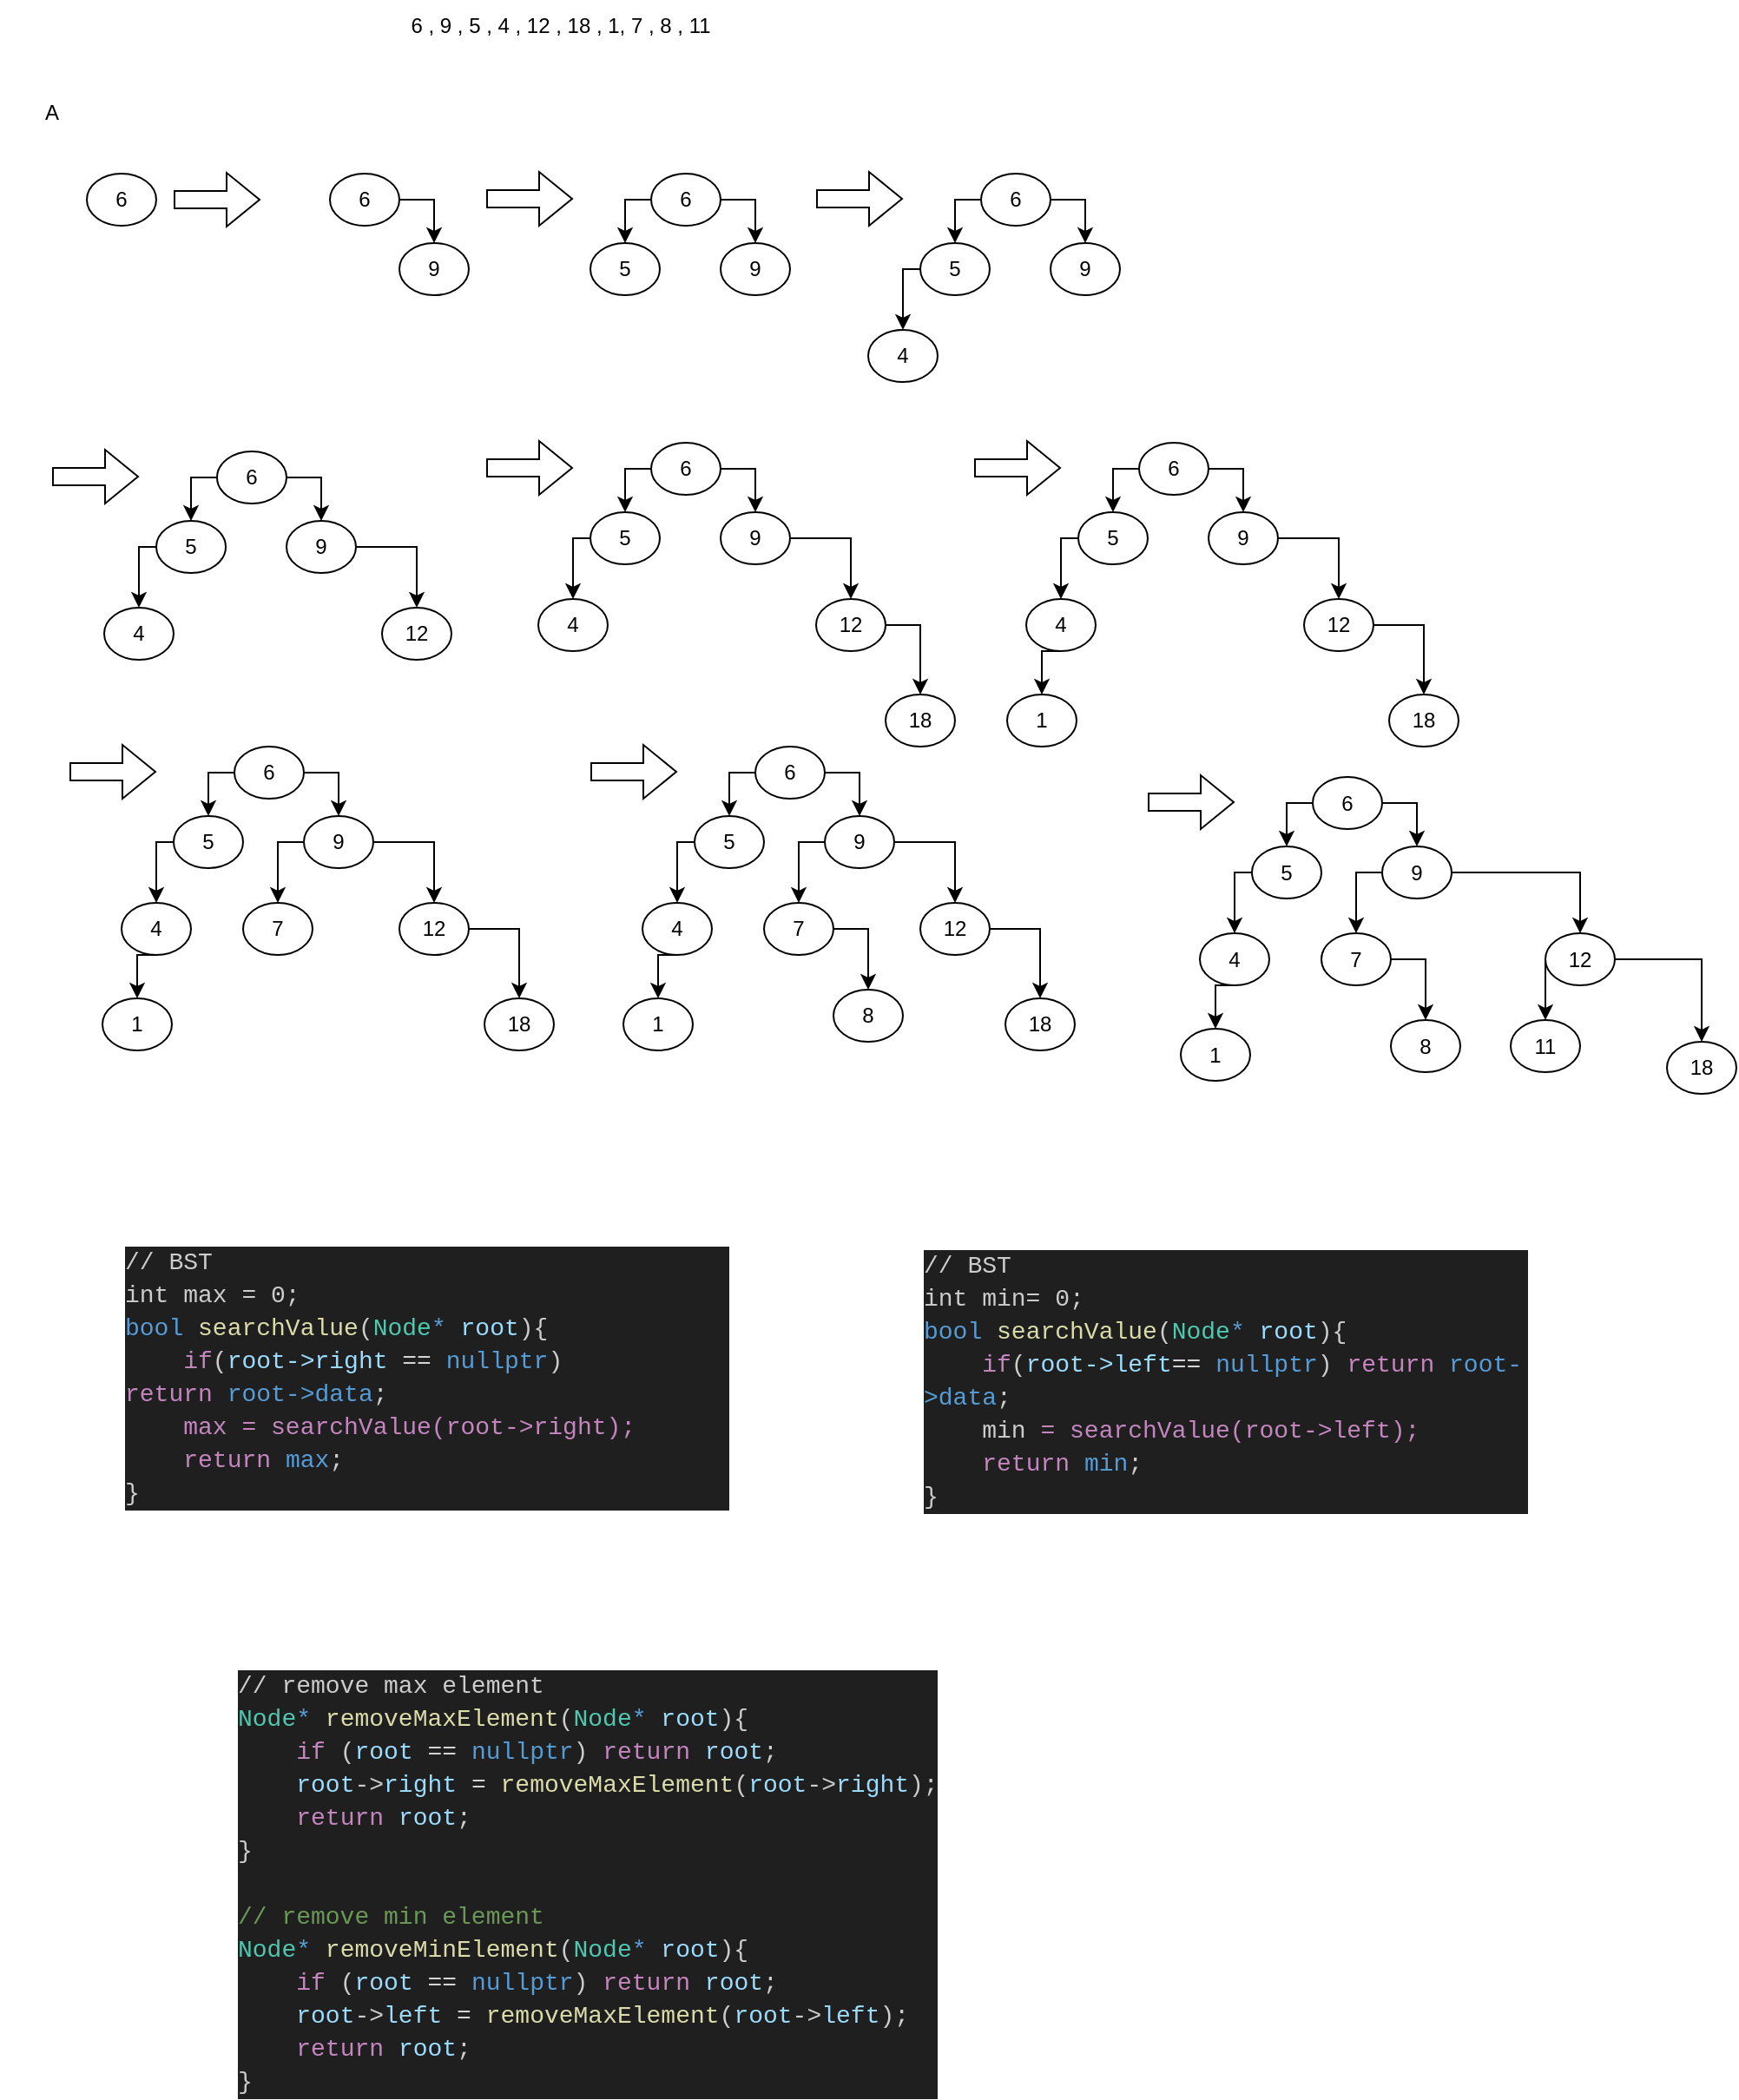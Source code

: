 <mxfile version="22.0.0" type="device">
  <diagram name="Trang-1" id="ZPdU82tGEfJm2v0xorDK">
    <mxGraphModel dx="1468" dy="926" grid="1" gridSize="10" guides="1" tooltips="1" connect="1" arrows="1" fold="1" page="1" pageScale="1" pageWidth="827" pageHeight="1169" math="0" shadow="0">
      <root>
        <mxCell id="0" />
        <mxCell id="1" parent="0" />
        <mxCell id="BXSqrhUL6-4AqQqkL2Um-70" value="6 , 9 , 5 , 4 , 12 , 18 , 1, 7 , 8 , 11" style="text;html=1;strokeColor=none;fillColor=none;align=center;verticalAlign=middle;whiteSpace=wrap;rounded=0;" vertex="1" parent="1">
          <mxGeometry x="128" y="60" width="390" height="30" as="geometry" />
        </mxCell>
        <mxCell id="BXSqrhUL6-4AqQqkL2Um-72" value="6" style="ellipse;whiteSpace=wrap;html=1;" vertex="1" parent="1">
          <mxGeometry x="50" y="160" width="40" height="30" as="geometry" />
        </mxCell>
        <mxCell id="BXSqrhUL6-4AqQqkL2Um-73" value="" style="shape=flexArrow;endArrow=classic;html=1;rounded=0;" edge="1" parent="1">
          <mxGeometry width="50" height="50" relative="1" as="geometry">
            <mxPoint x="100" y="175" as="sourcePoint" />
            <mxPoint x="150" y="175" as="targetPoint" />
          </mxGeometry>
        </mxCell>
        <mxCell id="BXSqrhUL6-4AqQqkL2Um-76" style="edgeStyle=orthogonalEdgeStyle;rounded=0;orthogonalLoop=1;jettySize=auto;html=1;exitX=1;exitY=0.5;exitDx=0;exitDy=0;entryX=0.5;entryY=0;entryDx=0;entryDy=0;" edge="1" parent="1" source="BXSqrhUL6-4AqQqkL2Um-74" target="BXSqrhUL6-4AqQqkL2Um-75">
          <mxGeometry relative="1" as="geometry" />
        </mxCell>
        <mxCell id="BXSqrhUL6-4AqQqkL2Um-74" value="6" style="ellipse;whiteSpace=wrap;html=1;" vertex="1" parent="1">
          <mxGeometry x="190" y="160" width="40" height="30" as="geometry" />
        </mxCell>
        <mxCell id="BXSqrhUL6-4AqQqkL2Um-75" value="9" style="ellipse;whiteSpace=wrap;html=1;" vertex="1" parent="1">
          <mxGeometry x="230" y="200" width="40" height="30" as="geometry" />
        </mxCell>
        <mxCell id="BXSqrhUL6-4AqQqkL2Um-80" style="edgeStyle=orthogonalEdgeStyle;rounded=0;orthogonalLoop=1;jettySize=auto;html=1;exitX=1;exitY=0.5;exitDx=0;exitDy=0;entryX=0.5;entryY=0;entryDx=0;entryDy=0;" edge="1" parent="1" source="BXSqrhUL6-4AqQqkL2Um-81" target="BXSqrhUL6-4AqQqkL2Um-82">
          <mxGeometry relative="1" as="geometry" />
        </mxCell>
        <mxCell id="BXSqrhUL6-4AqQqkL2Um-84" style="edgeStyle=orthogonalEdgeStyle;rounded=0;orthogonalLoop=1;jettySize=auto;html=1;exitX=0;exitY=0.5;exitDx=0;exitDy=0;entryX=0.5;entryY=0;entryDx=0;entryDy=0;" edge="1" parent="1" source="BXSqrhUL6-4AqQqkL2Um-81" target="BXSqrhUL6-4AqQqkL2Um-83">
          <mxGeometry relative="1" as="geometry" />
        </mxCell>
        <mxCell id="BXSqrhUL6-4AqQqkL2Um-81" value="6" style="ellipse;whiteSpace=wrap;html=1;" vertex="1" parent="1">
          <mxGeometry x="375" y="160" width="40" height="30" as="geometry" />
        </mxCell>
        <mxCell id="BXSqrhUL6-4AqQqkL2Um-82" value="9" style="ellipse;whiteSpace=wrap;html=1;" vertex="1" parent="1">
          <mxGeometry x="415" y="200" width="40" height="30" as="geometry" />
        </mxCell>
        <mxCell id="BXSqrhUL6-4AqQqkL2Um-83" value="5" style="ellipse;whiteSpace=wrap;html=1;" vertex="1" parent="1">
          <mxGeometry x="340" y="200" width="40" height="30" as="geometry" />
        </mxCell>
        <mxCell id="BXSqrhUL6-4AqQqkL2Um-85" value="" style="shape=flexArrow;endArrow=classic;html=1;rounded=0;" edge="1" parent="1">
          <mxGeometry width="50" height="50" relative="1" as="geometry">
            <mxPoint x="280" y="174.5" as="sourcePoint" />
            <mxPoint x="330" y="174.5" as="targetPoint" />
          </mxGeometry>
        </mxCell>
        <mxCell id="BXSqrhUL6-4AqQqkL2Um-86" style="edgeStyle=orthogonalEdgeStyle;rounded=0;orthogonalLoop=1;jettySize=auto;html=1;exitX=1;exitY=0.5;exitDx=0;exitDy=0;entryX=0.5;entryY=0;entryDx=0;entryDy=0;" edge="1" parent="1" source="BXSqrhUL6-4AqQqkL2Um-88" target="BXSqrhUL6-4AqQqkL2Um-89">
          <mxGeometry relative="1" as="geometry" />
        </mxCell>
        <mxCell id="BXSqrhUL6-4AqQqkL2Um-87" style="edgeStyle=orthogonalEdgeStyle;rounded=0;orthogonalLoop=1;jettySize=auto;html=1;exitX=0;exitY=0.5;exitDx=0;exitDy=0;entryX=0.5;entryY=0;entryDx=0;entryDy=0;" edge="1" parent="1" source="BXSqrhUL6-4AqQqkL2Um-88" target="BXSqrhUL6-4AqQqkL2Um-90">
          <mxGeometry relative="1" as="geometry" />
        </mxCell>
        <mxCell id="BXSqrhUL6-4AqQqkL2Um-88" value="6" style="ellipse;whiteSpace=wrap;html=1;" vertex="1" parent="1">
          <mxGeometry x="565" y="160" width="40" height="30" as="geometry" />
        </mxCell>
        <mxCell id="BXSqrhUL6-4AqQqkL2Um-89" value="9" style="ellipse;whiteSpace=wrap;html=1;" vertex="1" parent="1">
          <mxGeometry x="605" y="200" width="40" height="30" as="geometry" />
        </mxCell>
        <mxCell id="BXSqrhUL6-4AqQqkL2Um-92" style="edgeStyle=orthogonalEdgeStyle;rounded=0;orthogonalLoop=1;jettySize=auto;html=1;exitX=0;exitY=0.5;exitDx=0;exitDy=0;entryX=0.5;entryY=0;entryDx=0;entryDy=0;" edge="1" parent="1" source="BXSqrhUL6-4AqQqkL2Um-90" target="BXSqrhUL6-4AqQqkL2Um-91">
          <mxGeometry relative="1" as="geometry" />
        </mxCell>
        <mxCell id="BXSqrhUL6-4AqQqkL2Um-90" value="5" style="ellipse;whiteSpace=wrap;html=1;" vertex="1" parent="1">
          <mxGeometry x="530" y="200" width="40" height="30" as="geometry" />
        </mxCell>
        <mxCell id="BXSqrhUL6-4AqQqkL2Um-91" value="4" style="ellipse;whiteSpace=wrap;html=1;" vertex="1" parent="1">
          <mxGeometry x="500" y="250" width="40" height="30" as="geometry" />
        </mxCell>
        <mxCell id="BXSqrhUL6-4AqQqkL2Um-93" value="" style="shape=flexArrow;endArrow=classic;html=1;rounded=0;" edge="1" parent="1">
          <mxGeometry width="50" height="50" relative="1" as="geometry">
            <mxPoint x="470" y="174.5" as="sourcePoint" />
            <mxPoint x="520" y="174.5" as="targetPoint" />
          </mxGeometry>
        </mxCell>
        <mxCell id="BXSqrhUL6-4AqQqkL2Um-94" style="edgeStyle=orthogonalEdgeStyle;rounded=0;orthogonalLoop=1;jettySize=auto;html=1;exitX=1;exitY=0.5;exitDx=0;exitDy=0;entryX=0.5;entryY=0;entryDx=0;entryDy=0;" edge="1" parent="1" source="BXSqrhUL6-4AqQqkL2Um-96" target="BXSqrhUL6-4AqQqkL2Um-97">
          <mxGeometry relative="1" as="geometry" />
        </mxCell>
        <mxCell id="BXSqrhUL6-4AqQqkL2Um-95" style="edgeStyle=orthogonalEdgeStyle;rounded=0;orthogonalLoop=1;jettySize=auto;html=1;exitX=0;exitY=0.5;exitDx=0;exitDy=0;entryX=0.5;entryY=0;entryDx=0;entryDy=0;" edge="1" parent="1" source="BXSqrhUL6-4AqQqkL2Um-96" target="BXSqrhUL6-4AqQqkL2Um-99">
          <mxGeometry relative="1" as="geometry" />
        </mxCell>
        <mxCell id="BXSqrhUL6-4AqQqkL2Um-96" value="6" style="ellipse;whiteSpace=wrap;html=1;" vertex="1" parent="1">
          <mxGeometry x="125" y="320" width="40" height="30" as="geometry" />
        </mxCell>
        <mxCell id="BXSqrhUL6-4AqQqkL2Um-103" style="edgeStyle=orthogonalEdgeStyle;rounded=0;orthogonalLoop=1;jettySize=auto;html=1;exitX=1;exitY=0.5;exitDx=0;exitDy=0;entryX=0.5;entryY=0;entryDx=0;entryDy=0;" edge="1" parent="1" source="BXSqrhUL6-4AqQqkL2Um-97" target="BXSqrhUL6-4AqQqkL2Um-102">
          <mxGeometry relative="1" as="geometry" />
        </mxCell>
        <mxCell id="BXSqrhUL6-4AqQqkL2Um-97" value="9" style="ellipse;whiteSpace=wrap;html=1;" vertex="1" parent="1">
          <mxGeometry x="165" y="360" width="40" height="30" as="geometry" />
        </mxCell>
        <mxCell id="BXSqrhUL6-4AqQqkL2Um-98" style="edgeStyle=orthogonalEdgeStyle;rounded=0;orthogonalLoop=1;jettySize=auto;html=1;exitX=0;exitY=0.5;exitDx=0;exitDy=0;entryX=0.5;entryY=0;entryDx=0;entryDy=0;" edge="1" parent="1" source="BXSqrhUL6-4AqQqkL2Um-99" target="BXSqrhUL6-4AqQqkL2Um-100">
          <mxGeometry relative="1" as="geometry" />
        </mxCell>
        <mxCell id="BXSqrhUL6-4AqQqkL2Um-99" value="5" style="ellipse;whiteSpace=wrap;html=1;" vertex="1" parent="1">
          <mxGeometry x="90" y="360" width="40" height="30" as="geometry" />
        </mxCell>
        <mxCell id="BXSqrhUL6-4AqQqkL2Um-100" value="4" style="ellipse;whiteSpace=wrap;html=1;" vertex="1" parent="1">
          <mxGeometry x="60" y="410" width="40" height="30" as="geometry" />
        </mxCell>
        <mxCell id="BXSqrhUL6-4AqQqkL2Um-101" value="" style="shape=flexArrow;endArrow=classic;html=1;rounded=0;" edge="1" parent="1">
          <mxGeometry width="50" height="50" relative="1" as="geometry">
            <mxPoint x="30" y="334.5" as="sourcePoint" />
            <mxPoint x="80" y="334.5" as="targetPoint" />
          </mxGeometry>
        </mxCell>
        <mxCell id="BXSqrhUL6-4AqQqkL2Um-102" value="12" style="ellipse;whiteSpace=wrap;html=1;" vertex="1" parent="1">
          <mxGeometry x="220" y="410" width="40" height="30" as="geometry" />
        </mxCell>
        <mxCell id="BXSqrhUL6-4AqQqkL2Um-105" style="edgeStyle=orthogonalEdgeStyle;rounded=0;orthogonalLoop=1;jettySize=auto;html=1;exitX=1;exitY=0.5;exitDx=0;exitDy=0;entryX=0.5;entryY=0;entryDx=0;entryDy=0;" edge="1" parent="1" source="BXSqrhUL6-4AqQqkL2Um-107" target="BXSqrhUL6-4AqQqkL2Um-109">
          <mxGeometry relative="1" as="geometry" />
        </mxCell>
        <mxCell id="BXSqrhUL6-4AqQqkL2Um-106" style="edgeStyle=orthogonalEdgeStyle;rounded=0;orthogonalLoop=1;jettySize=auto;html=1;exitX=0;exitY=0.5;exitDx=0;exitDy=0;entryX=0.5;entryY=0;entryDx=0;entryDy=0;" edge="1" parent="1" source="BXSqrhUL6-4AqQqkL2Um-107" target="BXSqrhUL6-4AqQqkL2Um-111">
          <mxGeometry relative="1" as="geometry" />
        </mxCell>
        <mxCell id="BXSqrhUL6-4AqQqkL2Um-107" value="6" style="ellipse;whiteSpace=wrap;html=1;" vertex="1" parent="1">
          <mxGeometry x="375" y="315" width="40" height="30" as="geometry" />
        </mxCell>
        <mxCell id="BXSqrhUL6-4AqQqkL2Um-108" style="edgeStyle=orthogonalEdgeStyle;rounded=0;orthogonalLoop=1;jettySize=auto;html=1;exitX=1;exitY=0.5;exitDx=0;exitDy=0;entryX=0.5;entryY=0;entryDx=0;entryDy=0;" edge="1" parent="1" source="BXSqrhUL6-4AqQqkL2Um-109" target="BXSqrhUL6-4AqQqkL2Um-114">
          <mxGeometry relative="1" as="geometry" />
        </mxCell>
        <mxCell id="BXSqrhUL6-4AqQqkL2Um-109" value="9" style="ellipse;whiteSpace=wrap;html=1;" vertex="1" parent="1">
          <mxGeometry x="415" y="355" width="40" height="30" as="geometry" />
        </mxCell>
        <mxCell id="BXSqrhUL6-4AqQqkL2Um-110" style="edgeStyle=orthogonalEdgeStyle;rounded=0;orthogonalLoop=1;jettySize=auto;html=1;exitX=0;exitY=0.5;exitDx=0;exitDy=0;entryX=0.5;entryY=0;entryDx=0;entryDy=0;" edge="1" parent="1" source="BXSqrhUL6-4AqQqkL2Um-111" target="BXSqrhUL6-4AqQqkL2Um-112">
          <mxGeometry relative="1" as="geometry" />
        </mxCell>
        <mxCell id="BXSqrhUL6-4AqQqkL2Um-111" value="5" style="ellipse;whiteSpace=wrap;html=1;" vertex="1" parent="1">
          <mxGeometry x="340" y="355" width="40" height="30" as="geometry" />
        </mxCell>
        <mxCell id="BXSqrhUL6-4AqQqkL2Um-112" value="4" style="ellipse;whiteSpace=wrap;html=1;" vertex="1" parent="1">
          <mxGeometry x="310" y="405" width="40" height="30" as="geometry" />
        </mxCell>
        <mxCell id="BXSqrhUL6-4AqQqkL2Um-113" value="" style="shape=flexArrow;endArrow=classic;html=1;rounded=0;" edge="1" parent="1">
          <mxGeometry width="50" height="50" relative="1" as="geometry">
            <mxPoint x="280" y="329.5" as="sourcePoint" />
            <mxPoint x="330" y="329.5" as="targetPoint" />
          </mxGeometry>
        </mxCell>
        <mxCell id="BXSqrhUL6-4AqQqkL2Um-116" style="edgeStyle=orthogonalEdgeStyle;rounded=0;orthogonalLoop=1;jettySize=auto;html=1;exitX=1;exitY=0.5;exitDx=0;exitDy=0;entryX=0.5;entryY=0;entryDx=0;entryDy=0;" edge="1" parent="1" source="BXSqrhUL6-4AqQqkL2Um-114" target="BXSqrhUL6-4AqQqkL2Um-115">
          <mxGeometry relative="1" as="geometry" />
        </mxCell>
        <mxCell id="BXSqrhUL6-4AqQqkL2Um-114" value="12" style="ellipse;whiteSpace=wrap;html=1;" vertex="1" parent="1">
          <mxGeometry x="470" y="405" width="40" height="30" as="geometry" />
        </mxCell>
        <mxCell id="BXSqrhUL6-4AqQqkL2Um-115" value="18" style="ellipse;whiteSpace=wrap;html=1;" vertex="1" parent="1">
          <mxGeometry x="510" y="460" width="40" height="30" as="geometry" />
        </mxCell>
        <mxCell id="BXSqrhUL6-4AqQqkL2Um-117" style="edgeStyle=orthogonalEdgeStyle;rounded=0;orthogonalLoop=1;jettySize=auto;html=1;exitX=1;exitY=0.5;exitDx=0;exitDy=0;entryX=0.5;entryY=0;entryDx=0;entryDy=0;" edge="1" parent="1" source="BXSqrhUL6-4AqQqkL2Um-119" target="BXSqrhUL6-4AqQqkL2Um-121">
          <mxGeometry relative="1" as="geometry" />
        </mxCell>
        <mxCell id="BXSqrhUL6-4AqQqkL2Um-118" style="edgeStyle=orthogonalEdgeStyle;rounded=0;orthogonalLoop=1;jettySize=auto;html=1;exitX=0;exitY=0.5;exitDx=0;exitDy=0;entryX=0.5;entryY=0;entryDx=0;entryDy=0;" edge="1" parent="1" source="BXSqrhUL6-4AqQqkL2Um-119" target="BXSqrhUL6-4AqQqkL2Um-123">
          <mxGeometry relative="1" as="geometry" />
        </mxCell>
        <mxCell id="BXSqrhUL6-4AqQqkL2Um-119" value="6" style="ellipse;whiteSpace=wrap;html=1;" vertex="1" parent="1">
          <mxGeometry x="656" y="315" width="40" height="30" as="geometry" />
        </mxCell>
        <mxCell id="BXSqrhUL6-4AqQqkL2Um-120" style="edgeStyle=orthogonalEdgeStyle;rounded=0;orthogonalLoop=1;jettySize=auto;html=1;exitX=1;exitY=0.5;exitDx=0;exitDy=0;entryX=0.5;entryY=0;entryDx=0;entryDy=0;" edge="1" parent="1" source="BXSqrhUL6-4AqQqkL2Um-121" target="BXSqrhUL6-4AqQqkL2Um-127">
          <mxGeometry relative="1" as="geometry" />
        </mxCell>
        <mxCell id="BXSqrhUL6-4AqQqkL2Um-121" value="9" style="ellipse;whiteSpace=wrap;html=1;" vertex="1" parent="1">
          <mxGeometry x="696" y="355" width="40" height="30" as="geometry" />
        </mxCell>
        <mxCell id="BXSqrhUL6-4AqQqkL2Um-122" style="edgeStyle=orthogonalEdgeStyle;rounded=0;orthogonalLoop=1;jettySize=auto;html=1;exitX=0;exitY=0.5;exitDx=0;exitDy=0;entryX=0.5;entryY=0;entryDx=0;entryDy=0;" edge="1" parent="1" source="BXSqrhUL6-4AqQqkL2Um-123" target="BXSqrhUL6-4AqQqkL2Um-124">
          <mxGeometry relative="1" as="geometry" />
        </mxCell>
        <mxCell id="BXSqrhUL6-4AqQqkL2Um-123" value="5" style="ellipse;whiteSpace=wrap;html=1;" vertex="1" parent="1">
          <mxGeometry x="621" y="355" width="40" height="30" as="geometry" />
        </mxCell>
        <mxCell id="BXSqrhUL6-4AqQqkL2Um-130" style="edgeStyle=orthogonalEdgeStyle;rounded=0;orthogonalLoop=1;jettySize=auto;html=1;exitX=0.5;exitY=1;exitDx=0;exitDy=0;entryX=0.5;entryY=0;entryDx=0;entryDy=0;" edge="1" parent="1" source="BXSqrhUL6-4AqQqkL2Um-124" target="BXSqrhUL6-4AqQqkL2Um-129">
          <mxGeometry relative="1" as="geometry" />
        </mxCell>
        <mxCell id="BXSqrhUL6-4AqQqkL2Um-124" value="4" style="ellipse;whiteSpace=wrap;html=1;" vertex="1" parent="1">
          <mxGeometry x="591" y="405" width="40" height="30" as="geometry" />
        </mxCell>
        <mxCell id="BXSqrhUL6-4AqQqkL2Um-125" value="" style="shape=flexArrow;endArrow=classic;html=1;rounded=0;" edge="1" parent="1">
          <mxGeometry width="50" height="50" relative="1" as="geometry">
            <mxPoint x="561" y="329.5" as="sourcePoint" />
            <mxPoint x="611" y="329.5" as="targetPoint" />
          </mxGeometry>
        </mxCell>
        <mxCell id="BXSqrhUL6-4AqQqkL2Um-126" style="edgeStyle=orthogonalEdgeStyle;rounded=0;orthogonalLoop=1;jettySize=auto;html=1;exitX=1;exitY=0.5;exitDx=0;exitDy=0;entryX=0.5;entryY=0;entryDx=0;entryDy=0;" edge="1" parent="1" source="BXSqrhUL6-4AqQqkL2Um-127" target="BXSqrhUL6-4AqQqkL2Um-128">
          <mxGeometry relative="1" as="geometry" />
        </mxCell>
        <mxCell id="BXSqrhUL6-4AqQqkL2Um-127" value="12" style="ellipse;whiteSpace=wrap;html=1;" vertex="1" parent="1">
          <mxGeometry x="751" y="405" width="40" height="30" as="geometry" />
        </mxCell>
        <mxCell id="BXSqrhUL6-4AqQqkL2Um-128" value="18" style="ellipse;whiteSpace=wrap;html=1;" vertex="1" parent="1">
          <mxGeometry x="800" y="460" width="40" height="30" as="geometry" />
        </mxCell>
        <mxCell id="BXSqrhUL6-4AqQqkL2Um-129" value="1" style="ellipse;whiteSpace=wrap;html=1;" vertex="1" parent="1">
          <mxGeometry x="580" y="460" width="40" height="30" as="geometry" />
        </mxCell>
        <mxCell id="BXSqrhUL6-4AqQqkL2Um-131" style="edgeStyle=orthogonalEdgeStyle;rounded=0;orthogonalLoop=1;jettySize=auto;html=1;exitX=1;exitY=0.5;exitDx=0;exitDy=0;entryX=0.5;entryY=0;entryDx=0;entryDy=0;" edge="1" parent="1" source="BXSqrhUL6-4AqQqkL2Um-133" target="BXSqrhUL6-4AqQqkL2Um-135">
          <mxGeometry relative="1" as="geometry" />
        </mxCell>
        <mxCell id="BXSqrhUL6-4AqQqkL2Um-132" style="edgeStyle=orthogonalEdgeStyle;rounded=0;orthogonalLoop=1;jettySize=auto;html=1;exitX=0;exitY=0.5;exitDx=0;exitDy=0;entryX=0.5;entryY=0;entryDx=0;entryDy=0;" edge="1" parent="1" source="BXSqrhUL6-4AqQqkL2Um-133" target="BXSqrhUL6-4AqQqkL2Um-137">
          <mxGeometry relative="1" as="geometry" />
        </mxCell>
        <mxCell id="BXSqrhUL6-4AqQqkL2Um-133" value="6" style="ellipse;whiteSpace=wrap;html=1;" vertex="1" parent="1">
          <mxGeometry x="135" y="490" width="40" height="30" as="geometry" />
        </mxCell>
        <mxCell id="BXSqrhUL6-4AqQqkL2Um-134" style="edgeStyle=orthogonalEdgeStyle;rounded=0;orthogonalLoop=1;jettySize=auto;html=1;exitX=1;exitY=0.5;exitDx=0;exitDy=0;entryX=0.5;entryY=0;entryDx=0;entryDy=0;" edge="1" parent="1" source="BXSqrhUL6-4AqQqkL2Um-135" target="BXSqrhUL6-4AqQqkL2Um-142">
          <mxGeometry relative="1" as="geometry" />
        </mxCell>
        <mxCell id="BXSqrhUL6-4AqQqkL2Um-146" style="edgeStyle=orthogonalEdgeStyle;rounded=0;orthogonalLoop=1;jettySize=auto;html=1;exitX=0;exitY=0.5;exitDx=0;exitDy=0;entryX=0.5;entryY=0;entryDx=0;entryDy=0;" edge="1" parent="1" source="BXSqrhUL6-4AqQqkL2Um-135" target="BXSqrhUL6-4AqQqkL2Um-145">
          <mxGeometry relative="1" as="geometry" />
        </mxCell>
        <mxCell id="BXSqrhUL6-4AqQqkL2Um-135" value="9" style="ellipse;whiteSpace=wrap;html=1;" vertex="1" parent="1">
          <mxGeometry x="175" y="530" width="40" height="30" as="geometry" />
        </mxCell>
        <mxCell id="BXSqrhUL6-4AqQqkL2Um-136" style="edgeStyle=orthogonalEdgeStyle;rounded=0;orthogonalLoop=1;jettySize=auto;html=1;exitX=0;exitY=0.5;exitDx=0;exitDy=0;entryX=0.5;entryY=0;entryDx=0;entryDy=0;" edge="1" parent="1" source="BXSqrhUL6-4AqQqkL2Um-137" target="BXSqrhUL6-4AqQqkL2Um-139">
          <mxGeometry relative="1" as="geometry" />
        </mxCell>
        <mxCell id="BXSqrhUL6-4AqQqkL2Um-137" value="5" style="ellipse;whiteSpace=wrap;html=1;" vertex="1" parent="1">
          <mxGeometry x="100" y="530" width="40" height="30" as="geometry" />
        </mxCell>
        <mxCell id="BXSqrhUL6-4AqQqkL2Um-138" style="edgeStyle=orthogonalEdgeStyle;rounded=0;orthogonalLoop=1;jettySize=auto;html=1;exitX=0.5;exitY=1;exitDx=0;exitDy=0;entryX=0.5;entryY=0;entryDx=0;entryDy=0;" edge="1" parent="1" source="BXSqrhUL6-4AqQqkL2Um-139" target="BXSqrhUL6-4AqQqkL2Um-144">
          <mxGeometry relative="1" as="geometry" />
        </mxCell>
        <mxCell id="BXSqrhUL6-4AqQqkL2Um-139" value="4" style="ellipse;whiteSpace=wrap;html=1;" vertex="1" parent="1">
          <mxGeometry x="70" y="580" width="40" height="30" as="geometry" />
        </mxCell>
        <mxCell id="BXSqrhUL6-4AqQqkL2Um-140" value="" style="shape=flexArrow;endArrow=classic;html=1;rounded=0;" edge="1" parent="1">
          <mxGeometry width="50" height="50" relative="1" as="geometry">
            <mxPoint x="40" y="504.5" as="sourcePoint" />
            <mxPoint x="90" y="504.5" as="targetPoint" />
          </mxGeometry>
        </mxCell>
        <mxCell id="BXSqrhUL6-4AqQqkL2Um-141" style="edgeStyle=orthogonalEdgeStyle;rounded=0;orthogonalLoop=1;jettySize=auto;html=1;exitX=1;exitY=0.5;exitDx=0;exitDy=0;entryX=0.5;entryY=0;entryDx=0;entryDy=0;" edge="1" parent="1" source="BXSqrhUL6-4AqQqkL2Um-142" target="BXSqrhUL6-4AqQqkL2Um-143">
          <mxGeometry relative="1" as="geometry" />
        </mxCell>
        <mxCell id="BXSqrhUL6-4AqQqkL2Um-142" value="12" style="ellipse;whiteSpace=wrap;html=1;" vertex="1" parent="1">
          <mxGeometry x="230" y="580" width="40" height="30" as="geometry" />
        </mxCell>
        <mxCell id="BXSqrhUL6-4AqQqkL2Um-143" value="18" style="ellipse;whiteSpace=wrap;html=1;" vertex="1" parent="1">
          <mxGeometry x="279" y="635" width="40" height="30" as="geometry" />
        </mxCell>
        <mxCell id="BXSqrhUL6-4AqQqkL2Um-144" value="1" style="ellipse;whiteSpace=wrap;html=1;" vertex="1" parent="1">
          <mxGeometry x="59" y="635" width="40" height="30" as="geometry" />
        </mxCell>
        <mxCell id="BXSqrhUL6-4AqQqkL2Um-145" value="7" style="ellipse;whiteSpace=wrap;html=1;" vertex="1" parent="1">
          <mxGeometry x="140" y="580" width="40" height="30" as="geometry" />
        </mxCell>
        <mxCell id="BXSqrhUL6-4AqQqkL2Um-147" style="edgeStyle=orthogonalEdgeStyle;rounded=0;orthogonalLoop=1;jettySize=auto;html=1;exitX=1;exitY=0.5;exitDx=0;exitDy=0;entryX=0.5;entryY=0;entryDx=0;entryDy=0;" edge="1" parent="1" source="BXSqrhUL6-4AqQqkL2Um-149" target="BXSqrhUL6-4AqQqkL2Um-152">
          <mxGeometry relative="1" as="geometry" />
        </mxCell>
        <mxCell id="BXSqrhUL6-4AqQqkL2Um-148" style="edgeStyle=orthogonalEdgeStyle;rounded=0;orthogonalLoop=1;jettySize=auto;html=1;exitX=0;exitY=0.5;exitDx=0;exitDy=0;entryX=0.5;entryY=0;entryDx=0;entryDy=0;" edge="1" parent="1" source="BXSqrhUL6-4AqQqkL2Um-149" target="BXSqrhUL6-4AqQqkL2Um-154">
          <mxGeometry relative="1" as="geometry" />
        </mxCell>
        <mxCell id="BXSqrhUL6-4AqQqkL2Um-149" value="6" style="ellipse;whiteSpace=wrap;html=1;" vertex="1" parent="1">
          <mxGeometry x="435" y="490" width="40" height="30" as="geometry" />
        </mxCell>
        <mxCell id="BXSqrhUL6-4AqQqkL2Um-150" style="edgeStyle=orthogonalEdgeStyle;rounded=0;orthogonalLoop=1;jettySize=auto;html=1;exitX=1;exitY=0.5;exitDx=0;exitDy=0;entryX=0.5;entryY=0;entryDx=0;entryDy=0;" edge="1" parent="1" source="BXSqrhUL6-4AqQqkL2Um-152" target="BXSqrhUL6-4AqQqkL2Um-159">
          <mxGeometry relative="1" as="geometry" />
        </mxCell>
        <mxCell id="BXSqrhUL6-4AqQqkL2Um-151" style="edgeStyle=orthogonalEdgeStyle;rounded=0;orthogonalLoop=1;jettySize=auto;html=1;exitX=0;exitY=0.5;exitDx=0;exitDy=0;entryX=0.5;entryY=0;entryDx=0;entryDy=0;" edge="1" parent="1" source="BXSqrhUL6-4AqQqkL2Um-152" target="BXSqrhUL6-4AqQqkL2Um-162">
          <mxGeometry relative="1" as="geometry" />
        </mxCell>
        <mxCell id="BXSqrhUL6-4AqQqkL2Um-152" value="9" style="ellipse;whiteSpace=wrap;html=1;" vertex="1" parent="1">
          <mxGeometry x="475" y="530" width="40" height="30" as="geometry" />
        </mxCell>
        <mxCell id="BXSqrhUL6-4AqQqkL2Um-153" style="edgeStyle=orthogonalEdgeStyle;rounded=0;orthogonalLoop=1;jettySize=auto;html=1;exitX=0;exitY=0.5;exitDx=0;exitDy=0;entryX=0.5;entryY=0;entryDx=0;entryDy=0;" edge="1" parent="1" source="BXSqrhUL6-4AqQqkL2Um-154" target="BXSqrhUL6-4AqQqkL2Um-156">
          <mxGeometry relative="1" as="geometry" />
        </mxCell>
        <mxCell id="BXSqrhUL6-4AqQqkL2Um-154" value="5" style="ellipse;whiteSpace=wrap;html=1;" vertex="1" parent="1">
          <mxGeometry x="400" y="530" width="40" height="30" as="geometry" />
        </mxCell>
        <mxCell id="BXSqrhUL6-4AqQqkL2Um-155" style="edgeStyle=orthogonalEdgeStyle;rounded=0;orthogonalLoop=1;jettySize=auto;html=1;exitX=0.5;exitY=1;exitDx=0;exitDy=0;entryX=0.5;entryY=0;entryDx=0;entryDy=0;" edge="1" parent="1" source="BXSqrhUL6-4AqQqkL2Um-156" target="BXSqrhUL6-4AqQqkL2Um-161">
          <mxGeometry relative="1" as="geometry" />
        </mxCell>
        <mxCell id="BXSqrhUL6-4AqQqkL2Um-156" value="4" style="ellipse;whiteSpace=wrap;html=1;" vertex="1" parent="1">
          <mxGeometry x="370" y="580" width="40" height="30" as="geometry" />
        </mxCell>
        <mxCell id="BXSqrhUL6-4AqQqkL2Um-157" value="" style="shape=flexArrow;endArrow=classic;html=1;rounded=0;" edge="1" parent="1">
          <mxGeometry width="50" height="50" relative="1" as="geometry">
            <mxPoint x="340" y="504.5" as="sourcePoint" />
            <mxPoint x="390" y="504.5" as="targetPoint" />
          </mxGeometry>
        </mxCell>
        <mxCell id="BXSqrhUL6-4AqQqkL2Um-158" style="edgeStyle=orthogonalEdgeStyle;rounded=0;orthogonalLoop=1;jettySize=auto;html=1;exitX=1;exitY=0.5;exitDx=0;exitDy=0;entryX=0.5;entryY=0;entryDx=0;entryDy=0;" edge="1" parent="1" source="BXSqrhUL6-4AqQqkL2Um-159" target="BXSqrhUL6-4AqQqkL2Um-160">
          <mxGeometry relative="1" as="geometry" />
        </mxCell>
        <mxCell id="BXSqrhUL6-4AqQqkL2Um-159" value="12" style="ellipse;whiteSpace=wrap;html=1;" vertex="1" parent="1">
          <mxGeometry x="530" y="580" width="40" height="30" as="geometry" />
        </mxCell>
        <mxCell id="BXSqrhUL6-4AqQqkL2Um-160" value="18" style="ellipse;whiteSpace=wrap;html=1;" vertex="1" parent="1">
          <mxGeometry x="579" y="635" width="40" height="30" as="geometry" />
        </mxCell>
        <mxCell id="BXSqrhUL6-4AqQqkL2Um-161" value="1" style="ellipse;whiteSpace=wrap;html=1;" vertex="1" parent="1">
          <mxGeometry x="359" y="635" width="40" height="30" as="geometry" />
        </mxCell>
        <mxCell id="BXSqrhUL6-4AqQqkL2Um-164" style="edgeStyle=orthogonalEdgeStyle;rounded=0;orthogonalLoop=1;jettySize=auto;html=1;exitX=1;exitY=0.5;exitDx=0;exitDy=0;entryX=0.5;entryY=0;entryDx=0;entryDy=0;" edge="1" parent="1" source="BXSqrhUL6-4AqQqkL2Um-162" target="BXSqrhUL6-4AqQqkL2Um-163">
          <mxGeometry relative="1" as="geometry" />
        </mxCell>
        <mxCell id="BXSqrhUL6-4AqQqkL2Um-162" value="7" style="ellipse;whiteSpace=wrap;html=1;" vertex="1" parent="1">
          <mxGeometry x="440" y="580" width="40" height="30" as="geometry" />
        </mxCell>
        <mxCell id="BXSqrhUL6-4AqQqkL2Um-163" value="8" style="ellipse;whiteSpace=wrap;html=1;" vertex="1" parent="1">
          <mxGeometry x="480" y="630" width="40" height="30" as="geometry" />
        </mxCell>
        <mxCell id="BXSqrhUL6-4AqQqkL2Um-165" style="edgeStyle=orthogonalEdgeStyle;rounded=0;orthogonalLoop=1;jettySize=auto;html=1;exitX=1;exitY=0.5;exitDx=0;exitDy=0;entryX=0.5;entryY=0;entryDx=0;entryDy=0;" edge="1" parent="1" source="BXSqrhUL6-4AqQqkL2Um-167" target="BXSqrhUL6-4AqQqkL2Um-170">
          <mxGeometry relative="1" as="geometry" />
        </mxCell>
        <mxCell id="BXSqrhUL6-4AqQqkL2Um-166" style="edgeStyle=orthogonalEdgeStyle;rounded=0;orthogonalLoop=1;jettySize=auto;html=1;exitX=0;exitY=0.5;exitDx=0;exitDy=0;entryX=0.5;entryY=0;entryDx=0;entryDy=0;" edge="1" parent="1" source="BXSqrhUL6-4AqQqkL2Um-167" target="BXSqrhUL6-4AqQqkL2Um-172">
          <mxGeometry relative="1" as="geometry" />
        </mxCell>
        <mxCell id="BXSqrhUL6-4AqQqkL2Um-167" value="6" style="ellipse;whiteSpace=wrap;html=1;" vertex="1" parent="1">
          <mxGeometry x="756" y="507.5" width="40" height="30" as="geometry" />
        </mxCell>
        <mxCell id="BXSqrhUL6-4AqQqkL2Um-168" style="edgeStyle=orthogonalEdgeStyle;rounded=0;orthogonalLoop=1;jettySize=auto;html=1;exitX=1;exitY=0.5;exitDx=0;exitDy=0;entryX=0.5;entryY=0;entryDx=0;entryDy=0;" edge="1" parent="1" source="BXSqrhUL6-4AqQqkL2Um-170" target="BXSqrhUL6-4AqQqkL2Um-177">
          <mxGeometry relative="1" as="geometry" />
        </mxCell>
        <mxCell id="BXSqrhUL6-4AqQqkL2Um-169" style="edgeStyle=orthogonalEdgeStyle;rounded=0;orthogonalLoop=1;jettySize=auto;html=1;exitX=0;exitY=0.5;exitDx=0;exitDy=0;entryX=0.5;entryY=0;entryDx=0;entryDy=0;" edge="1" parent="1" source="BXSqrhUL6-4AqQqkL2Um-170" target="BXSqrhUL6-4AqQqkL2Um-181">
          <mxGeometry relative="1" as="geometry" />
        </mxCell>
        <mxCell id="BXSqrhUL6-4AqQqkL2Um-170" value="9" style="ellipse;whiteSpace=wrap;html=1;" vertex="1" parent="1">
          <mxGeometry x="796" y="547.5" width="40" height="30" as="geometry" />
        </mxCell>
        <mxCell id="BXSqrhUL6-4AqQqkL2Um-171" style="edgeStyle=orthogonalEdgeStyle;rounded=0;orthogonalLoop=1;jettySize=auto;html=1;exitX=0;exitY=0.5;exitDx=0;exitDy=0;entryX=0.5;entryY=0;entryDx=0;entryDy=0;" edge="1" parent="1" source="BXSqrhUL6-4AqQqkL2Um-172" target="BXSqrhUL6-4AqQqkL2Um-174">
          <mxGeometry relative="1" as="geometry" />
        </mxCell>
        <mxCell id="BXSqrhUL6-4AqQqkL2Um-172" value="5" style="ellipse;whiteSpace=wrap;html=1;" vertex="1" parent="1">
          <mxGeometry x="721" y="547.5" width="40" height="30" as="geometry" />
        </mxCell>
        <mxCell id="BXSqrhUL6-4AqQqkL2Um-173" style="edgeStyle=orthogonalEdgeStyle;rounded=0;orthogonalLoop=1;jettySize=auto;html=1;exitX=0.5;exitY=1;exitDx=0;exitDy=0;entryX=0.5;entryY=0;entryDx=0;entryDy=0;" edge="1" parent="1" source="BXSqrhUL6-4AqQqkL2Um-174" target="BXSqrhUL6-4AqQqkL2Um-179">
          <mxGeometry relative="1" as="geometry" />
        </mxCell>
        <mxCell id="BXSqrhUL6-4AqQqkL2Um-174" value="4" style="ellipse;whiteSpace=wrap;html=1;" vertex="1" parent="1">
          <mxGeometry x="691" y="597.5" width="40" height="30" as="geometry" />
        </mxCell>
        <mxCell id="BXSqrhUL6-4AqQqkL2Um-175" value="" style="shape=flexArrow;endArrow=classic;html=1;rounded=0;" edge="1" parent="1">
          <mxGeometry width="50" height="50" relative="1" as="geometry">
            <mxPoint x="661" y="522" as="sourcePoint" />
            <mxPoint x="711" y="522" as="targetPoint" />
          </mxGeometry>
        </mxCell>
        <mxCell id="BXSqrhUL6-4AqQqkL2Um-176" style="edgeStyle=orthogonalEdgeStyle;rounded=0;orthogonalLoop=1;jettySize=auto;html=1;exitX=1;exitY=0.5;exitDx=0;exitDy=0;entryX=0.5;entryY=0;entryDx=0;entryDy=0;" edge="1" parent="1" source="BXSqrhUL6-4AqQqkL2Um-177" target="BXSqrhUL6-4AqQqkL2Um-178">
          <mxGeometry relative="1" as="geometry" />
        </mxCell>
        <mxCell id="BXSqrhUL6-4AqQqkL2Um-184" style="edgeStyle=orthogonalEdgeStyle;rounded=0;orthogonalLoop=1;jettySize=auto;html=1;exitX=0;exitY=0.5;exitDx=0;exitDy=0;entryX=0.5;entryY=0;entryDx=0;entryDy=0;" edge="1" parent="1" source="BXSqrhUL6-4AqQqkL2Um-177" target="BXSqrhUL6-4AqQqkL2Um-183">
          <mxGeometry relative="1" as="geometry" />
        </mxCell>
        <mxCell id="BXSqrhUL6-4AqQqkL2Um-177" value="12" style="ellipse;whiteSpace=wrap;html=1;" vertex="1" parent="1">
          <mxGeometry x="890" y="597.5" width="40" height="30" as="geometry" />
        </mxCell>
        <mxCell id="BXSqrhUL6-4AqQqkL2Um-178" value="18" style="ellipse;whiteSpace=wrap;html=1;" vertex="1" parent="1">
          <mxGeometry x="960" y="660" width="40" height="30" as="geometry" />
        </mxCell>
        <mxCell id="BXSqrhUL6-4AqQqkL2Um-179" value="1" style="ellipse;whiteSpace=wrap;html=1;" vertex="1" parent="1">
          <mxGeometry x="680" y="652.5" width="40" height="30" as="geometry" />
        </mxCell>
        <mxCell id="BXSqrhUL6-4AqQqkL2Um-180" style="edgeStyle=orthogonalEdgeStyle;rounded=0;orthogonalLoop=1;jettySize=auto;html=1;exitX=1;exitY=0.5;exitDx=0;exitDy=0;entryX=0.5;entryY=0;entryDx=0;entryDy=0;" edge="1" parent="1" source="BXSqrhUL6-4AqQqkL2Um-181" target="BXSqrhUL6-4AqQqkL2Um-182">
          <mxGeometry relative="1" as="geometry" />
        </mxCell>
        <mxCell id="BXSqrhUL6-4AqQqkL2Um-181" value="7" style="ellipse;whiteSpace=wrap;html=1;" vertex="1" parent="1">
          <mxGeometry x="761" y="597.5" width="40" height="30" as="geometry" />
        </mxCell>
        <mxCell id="BXSqrhUL6-4AqQqkL2Um-182" value="8" style="ellipse;whiteSpace=wrap;html=1;" vertex="1" parent="1">
          <mxGeometry x="801" y="647.5" width="40" height="30" as="geometry" />
        </mxCell>
        <mxCell id="BXSqrhUL6-4AqQqkL2Um-183" value="11" style="ellipse;whiteSpace=wrap;html=1;" vertex="1" parent="1">
          <mxGeometry x="870" y="647.5" width="40" height="30" as="geometry" />
        </mxCell>
        <mxCell id="BXSqrhUL6-4AqQqkL2Um-185" value="A" style="text;html=1;strokeColor=none;fillColor=none;align=center;verticalAlign=middle;whiteSpace=wrap;rounded=0;" vertex="1" parent="1">
          <mxGeometry y="110" width="60" height="30" as="geometry" />
        </mxCell>
        <mxCell id="BXSqrhUL6-4AqQqkL2Um-186" value="&lt;div style=&quot;background-color: rgb(31, 31, 31); font-family: Consolas, &amp;quot;Courier New&amp;quot;, monospace; font-size: 14px; line-height: 19px;&quot;&gt;&lt;div style=&quot;color: rgb(204, 204, 204);&quot;&gt;// BST&lt;/div&gt;&lt;div style=&quot;color: rgb(204, 204, 204);&quot;&gt;int max = 0;&lt;/div&gt;&lt;div style=&quot;color: rgb(204, 204, 204);&quot;&gt;&lt;span style=&quot;color: #569cd6;&quot;&gt;bool&lt;/span&gt; &lt;span style=&quot;color: #dcdcaa;&quot;&gt;searchValue&lt;/span&gt;(&lt;span style=&quot;color: #4ec9b0;&quot;&gt;Node&lt;/span&gt;&lt;span style=&quot;color: #569cd6;&quot;&gt;*&lt;/span&gt; &lt;span style=&quot;color: #9cdcfe;&quot;&gt;root&lt;/span&gt;){&lt;/div&gt;&lt;div style=&quot;&quot;&gt;&lt;font color=&quot;#cccccc&quot;&gt;&amp;nbsp; &amp;nbsp; &lt;/font&gt;&lt;span style=&quot;color: rgb(197, 134, 192);&quot;&gt;if&lt;/span&gt;&lt;font color=&quot;#cccccc&quot;&gt;(&lt;/font&gt;&lt;span style=&quot;color: rgb(156, 220, 254);&quot;&gt;root-&amp;gt;right&lt;/span&gt; &lt;span style=&quot;color: rgb(212, 212, 212);&quot;&gt;==&lt;/span&gt; &lt;span style=&quot;color: rgb(86, 156, 214);&quot;&gt;nullptr&lt;/span&gt;&lt;font color=&quot;#cccccc&quot;&gt;) &lt;/font&gt;&lt;span style=&quot;color: rgb(197, 134, 192);&quot;&gt;return&lt;/span&gt;&lt;font color=&quot;#cccccc&quot;&gt;&amp;nbsp;&lt;/font&gt;&lt;font color=&quot;#569cd6&quot;&gt;root-&amp;gt;data&lt;/font&gt;&lt;font color=&quot;#cccccc&quot;&gt;;&lt;/font&gt;&lt;/div&gt;&lt;div style=&quot;&quot;&gt;&lt;span style=&quot;color: rgb(204, 204, 204);&quot;&gt;&amp;nbsp; &amp;nbsp; &lt;/span&gt;&lt;font color=&quot;#c586c0&quot;&gt;max = searchValue(root-&amp;gt;right);&lt;/font&gt;&lt;/div&gt;&lt;div style=&quot;&quot;&gt;&lt;span style=&quot;color: rgb(204, 204, 204);&quot;&gt;&amp;nbsp; &amp;nbsp; &lt;span style=&quot;color: #c586c0;&quot;&gt;return&lt;/span&gt;&amp;nbsp;&lt;/span&gt;&lt;font color=&quot;#569cd6&quot;&gt;max&lt;/font&gt;&lt;font color=&quot;#cccccc&quot;&gt;;&lt;/font&gt;&lt;/div&gt;&lt;div style=&quot;color: rgb(204, 204, 204);&quot;&gt;}&lt;/div&gt;&lt;/div&gt;" style="text;html=1;strokeColor=none;fillColor=none;align=left;verticalAlign=middle;whiteSpace=wrap;rounded=0;" vertex="1" parent="1">
          <mxGeometry x="70" y="677.5" width="350" height="350" as="geometry" />
        </mxCell>
        <mxCell id="BXSqrhUL6-4AqQqkL2Um-188" value="&lt;div style=&quot;background-color: rgb(31, 31, 31); font-family: Consolas, &amp;quot;Courier New&amp;quot;, monospace; font-size: 14px; line-height: 19px;&quot;&gt;&lt;div style=&quot;color: rgb(204, 204, 204);&quot;&gt;// BST&lt;/div&gt;&lt;div style=&quot;color: rgb(204, 204, 204);&quot;&gt;int min= 0;&lt;/div&gt;&lt;div style=&quot;color: rgb(204, 204, 204);&quot;&gt;&lt;span style=&quot;color: #569cd6;&quot;&gt;bool&lt;/span&gt; &lt;span style=&quot;color: #dcdcaa;&quot;&gt;searchValue&lt;/span&gt;(&lt;span style=&quot;color: #4ec9b0;&quot;&gt;Node&lt;/span&gt;&lt;span style=&quot;color: #569cd6;&quot;&gt;*&lt;/span&gt; &lt;span style=&quot;color: #9cdcfe;&quot;&gt;root&lt;/span&gt;){&lt;/div&gt;&lt;div style=&quot;&quot;&gt;&lt;font color=&quot;#cccccc&quot;&gt;&amp;nbsp; &amp;nbsp; &lt;/font&gt;&lt;span style=&quot;color: rgb(197, 134, 192);&quot;&gt;if&lt;/span&gt;&lt;font color=&quot;#cccccc&quot;&gt;(&lt;/font&gt;&lt;span style=&quot;color: rgb(156, 220, 254);&quot;&gt;root-&amp;gt;left&lt;/span&gt;&lt;span style=&quot;color: rgb(212, 212, 212);&quot;&gt;==&lt;/span&gt; &lt;span style=&quot;color: rgb(86, 156, 214);&quot;&gt;nullptr&lt;/span&gt;&lt;font color=&quot;#cccccc&quot;&gt;) &lt;/font&gt;&lt;span style=&quot;color: rgb(197, 134, 192);&quot;&gt;return&lt;/span&gt;&lt;font color=&quot;#cccccc&quot;&gt;&amp;nbsp;&lt;/font&gt;&lt;font color=&quot;#569cd6&quot;&gt;root-&amp;gt;data&lt;/font&gt;&lt;font color=&quot;#cccccc&quot;&gt;;&lt;/font&gt;&lt;/div&gt;&lt;div style=&quot;&quot;&gt;&lt;span style=&quot;color: rgb(204, 204, 204);&quot;&gt;&amp;nbsp; &amp;nbsp; min&amp;nbsp;&lt;/span&gt;&lt;font color=&quot;#c586c0&quot;&gt;= searchValue(root-&amp;gt;left);&lt;/font&gt;&lt;/div&gt;&lt;div style=&quot;&quot;&gt;&lt;span style=&quot;color: rgb(204, 204, 204);&quot;&gt;&amp;nbsp; &amp;nbsp; &lt;span style=&quot;color: #c586c0;&quot;&gt;return&lt;/span&gt;&amp;nbsp;&lt;/span&gt;&lt;font color=&quot;#569cd6&quot;&gt;min&lt;/font&gt;&lt;font color=&quot;#cccccc&quot;&gt;;&lt;/font&gt;&lt;/div&gt;&lt;div style=&quot;color: rgb(204, 204, 204);&quot;&gt;}&lt;/div&gt;&lt;/div&gt;" style="text;html=1;strokeColor=none;fillColor=none;align=left;verticalAlign=middle;whiteSpace=wrap;rounded=0;" vertex="1" parent="1">
          <mxGeometry x="530" y="680" width="350" height="350" as="geometry" />
        </mxCell>
        <mxCell id="BXSqrhUL6-4AqQqkL2Um-189" value="&lt;div style=&quot;color: rgb(204, 204, 204); background-color: rgb(31, 31, 31); font-family: Consolas, &amp;quot;Courier New&amp;quot;, monospace; font-size: 14px; line-height: 19px;&quot;&gt;&lt;div&gt;// remove max element&lt;/div&gt;&lt;div&gt;&lt;span style=&quot;color: #4ec9b0;&quot;&gt;Node&lt;/span&gt;&lt;span style=&quot;color: #569cd6;&quot;&gt;*&lt;/span&gt; &lt;span style=&quot;color: #dcdcaa;&quot;&gt;removeMaxElement&lt;/span&gt;(&lt;span style=&quot;color: #4ec9b0;&quot;&gt;Node&lt;/span&gt;&lt;span style=&quot;color: #569cd6;&quot;&gt;*&lt;/span&gt; &lt;span style=&quot;color: #9cdcfe;&quot;&gt;root&lt;/span&gt;){&lt;/div&gt;&lt;div&gt;&amp;nbsp; &amp;nbsp; &lt;span style=&quot;color: #c586c0;&quot;&gt;if&lt;/span&gt; (&lt;span style=&quot;color: #9cdcfe;&quot;&gt;root&lt;/span&gt; &lt;span style=&quot;color: #d4d4d4;&quot;&gt;==&lt;/span&gt; &lt;span style=&quot;color: #569cd6;&quot;&gt;nullptr&lt;/span&gt;) &lt;span style=&quot;color: #c586c0;&quot;&gt;return&lt;/span&gt; &lt;span style=&quot;color: #9cdcfe;&quot;&gt;root&lt;/span&gt;;&lt;/div&gt;&lt;div&gt;&amp;nbsp; &amp;nbsp; &lt;span style=&quot;color: #9cdcfe;&quot;&gt;root&lt;/span&gt;-&amp;gt;&lt;span style=&quot;color: #9cdcfe;&quot;&gt;right&lt;/span&gt; &lt;span style=&quot;color: #d4d4d4;&quot;&gt;=&lt;/span&gt; &lt;span style=&quot;color: #dcdcaa;&quot;&gt;removeMaxElement&lt;/span&gt;(&lt;span style=&quot;color: #9cdcfe;&quot;&gt;root&lt;/span&gt;-&amp;gt;&lt;span style=&quot;color: #9cdcfe;&quot;&gt;right&lt;/span&gt;);&lt;/div&gt;&lt;div&gt;&amp;nbsp; &amp;nbsp; &lt;span style=&quot;color: #c586c0;&quot;&gt;return&lt;/span&gt; &lt;span style=&quot;color: #9cdcfe;&quot;&gt;root&lt;/span&gt;;&lt;/div&gt;&lt;div&gt;}&lt;/div&gt;&lt;br&gt;&lt;div&gt;&lt;span style=&quot;color: #6a9955;&quot;&gt;// remove min element&lt;/span&gt;&lt;/div&gt;&lt;div&gt;&lt;span style=&quot;color: #4ec9b0;&quot;&gt;Node&lt;/span&gt;&lt;span style=&quot;color: #569cd6;&quot;&gt;*&lt;/span&gt; &lt;span style=&quot;color: #dcdcaa;&quot;&gt;removeMinElement&lt;/span&gt;(&lt;span style=&quot;color: #4ec9b0;&quot;&gt;Node&lt;/span&gt;&lt;span style=&quot;color: #569cd6;&quot;&gt;*&lt;/span&gt; &lt;span style=&quot;color: #9cdcfe;&quot;&gt;root&lt;/span&gt;){&lt;/div&gt;&lt;div&gt;&amp;nbsp; &amp;nbsp; &lt;span style=&quot;color: #c586c0;&quot;&gt;if&lt;/span&gt; (&lt;span style=&quot;color: #9cdcfe;&quot;&gt;root&lt;/span&gt; &lt;span style=&quot;color: #d4d4d4;&quot;&gt;==&lt;/span&gt; &lt;span style=&quot;color: #569cd6;&quot;&gt;nullptr&lt;/span&gt;) &lt;span style=&quot;color: #c586c0;&quot;&gt;return&lt;/span&gt; &lt;span style=&quot;color: #9cdcfe;&quot;&gt;root&lt;/span&gt;;&lt;/div&gt;&lt;div&gt;&amp;nbsp; &amp;nbsp; &lt;span style=&quot;color: #9cdcfe;&quot;&gt;root&lt;/span&gt;-&amp;gt;&lt;span style=&quot;color: #9cdcfe;&quot;&gt;left&lt;/span&gt; &lt;span style=&quot;color: #d4d4d4;&quot;&gt;=&lt;/span&gt; &lt;span style=&quot;color: #dcdcaa;&quot;&gt;removeMaxElement&lt;/span&gt;(&lt;span style=&quot;color: #9cdcfe;&quot;&gt;root&lt;/span&gt;-&amp;gt;&lt;span style=&quot;color: #9cdcfe;&quot;&gt;left&lt;/span&gt;);&lt;/div&gt;&lt;div&gt;&amp;nbsp; &amp;nbsp; &lt;span style=&quot;color: #c586c0;&quot;&gt;return&lt;/span&gt; &lt;span style=&quot;color: #9cdcfe;&quot;&gt;root&lt;/span&gt;;&lt;/div&gt;&lt;div&gt;}&lt;/div&gt;&lt;/div&gt;" style="text;html=1;strokeColor=none;fillColor=none;align=left;verticalAlign=middle;whiteSpace=wrap;rounded=0;" vertex="1" parent="1">
          <mxGeometry x="135" y="1030" width="705" height="230" as="geometry" />
        </mxCell>
      </root>
    </mxGraphModel>
  </diagram>
</mxfile>
